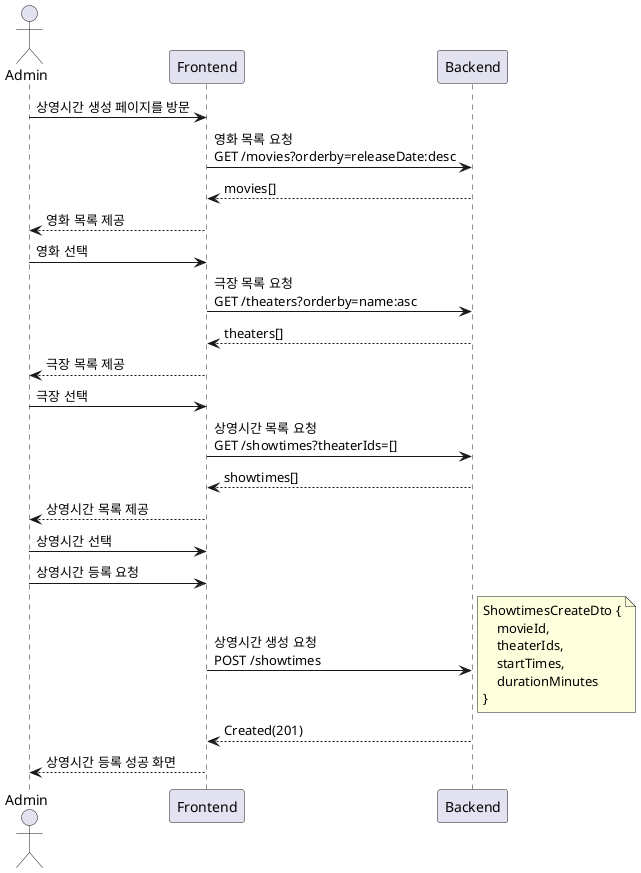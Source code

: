 @startuml

@startuml
actor Admin
Admin -> Frontend: 상영시간 생성 페이지를 방문
    Frontend -> Backend:영화 목록 요청\nGET /movies?orderby=releaseDate:desc
    Frontend <-- Backend: movies[]
Admin <-- Frontend: 영화 목록 제공

Admin -> Frontend: 영화 선택
    Frontend -> Backend:극장 목록 요청\nGET /theaters?orderby=name:asc
    Frontend <-- Backend: theaters[]
Admin <-- Frontend: 극장 목록 제공

Admin -> Frontend: 극장 선택
    Frontend -> Backend: 상영시간 목록 요청\nGET /showtimes?theaterIds=[]
    Frontend <-- Backend: showtimes[]
Admin <-- Frontend: 상영시간 목록 제공

Admin -> Frontend: 상영시간 선택

Admin -> Frontend: 상영시간 등록 요청
    Frontend -> Backend: 상영시간 생성 요청\nPOST /showtimes
        note right
        ShowtimesCreateDto {
            movieId,
            theaterIds,
            startTimes,
            durationMinutes
        }
        end note
    Frontend <-- Backend: Created(201)
Admin <-- Frontend: 상영시간 등록 성공 화면

@enduml

@enduml